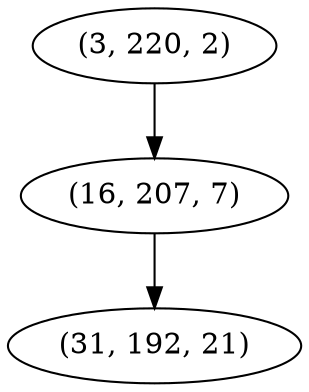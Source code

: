digraph tree {
    "(3, 220, 2)";
    "(16, 207, 7)";
    "(31, 192, 21)";
    "(3, 220, 2)" -> "(16, 207, 7)";
    "(16, 207, 7)" -> "(31, 192, 21)";
}
